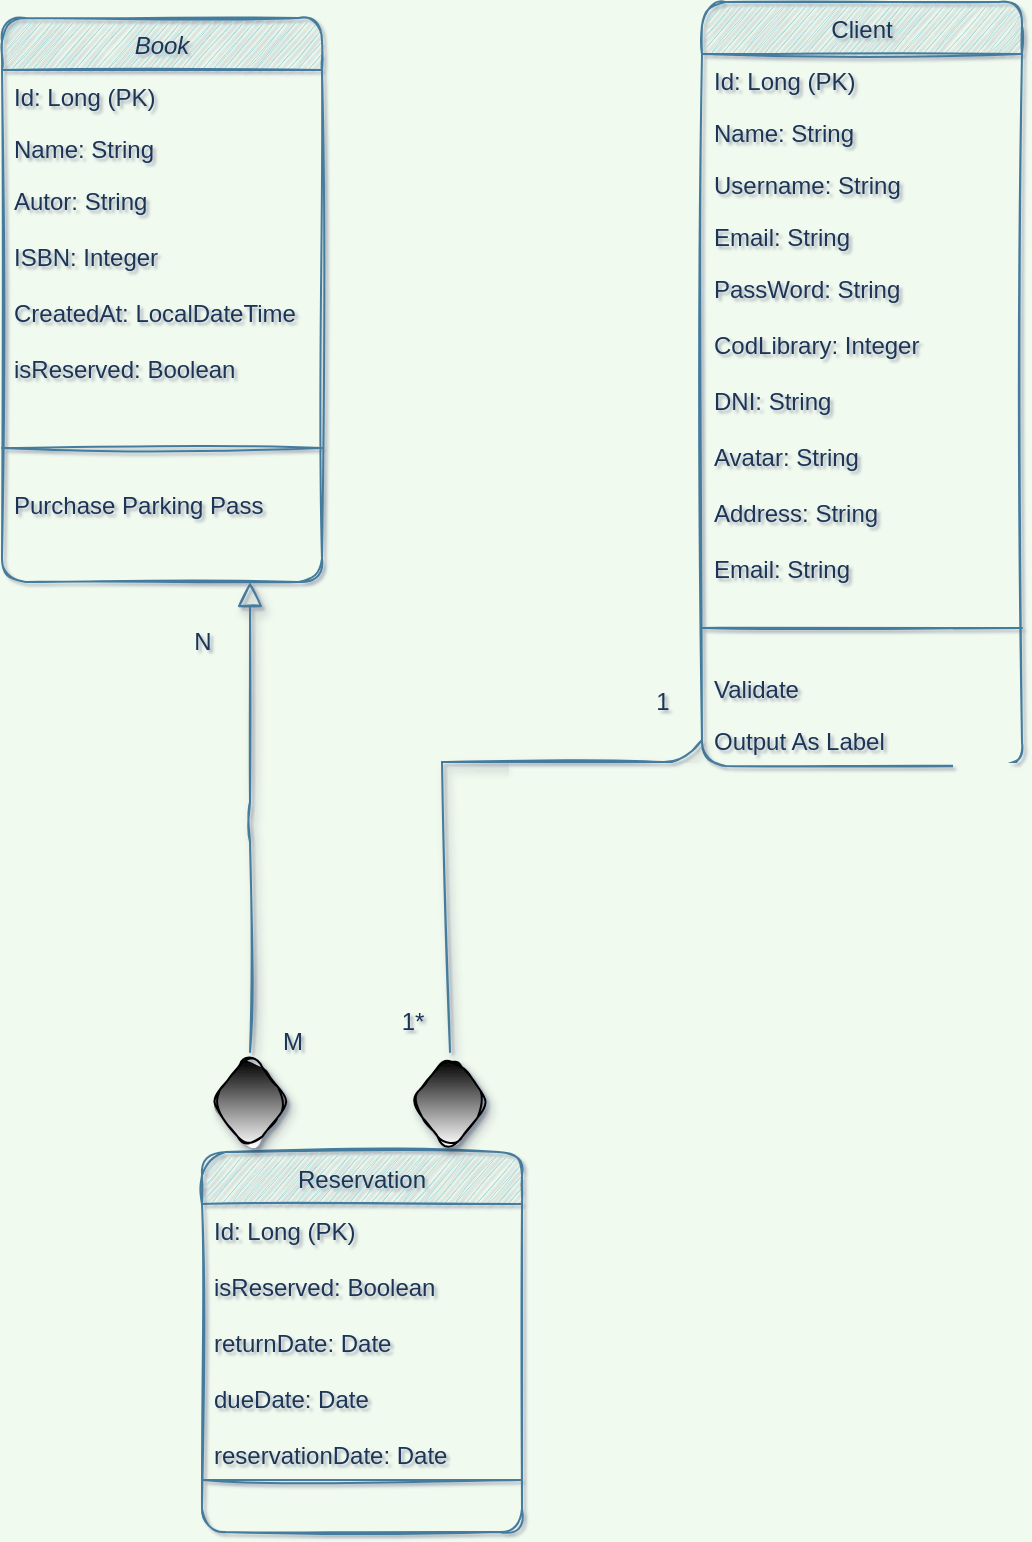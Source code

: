 <mxfile version="16.5.1" type="device"><diagram id="C5RBs43oDa-KdzZeNtuy" name="Page-1"><mxGraphModel dx="1102" dy="865" grid="1" gridSize="10" guides="1" tooltips="1" connect="1" arrows="1" fold="1" page="1" pageScale="1" pageWidth="827" pageHeight="1169" background="#F1FAEE" math="0" shadow="1"><root><mxCell id="WIyWlLk6GJQsqaUBKTNV-0"/><mxCell id="WIyWlLk6GJQsqaUBKTNV-1" parent="WIyWlLk6GJQsqaUBKTNV-0"/><mxCell id="zkfFHV4jXpPFQw0GAbJ--0" value="Book" style="swimlane;fontStyle=2;align=center;verticalAlign=top;childLayout=stackLayout;horizontal=1;startSize=26;horizontalStack=0;resizeParent=1;resizeLast=0;collapsible=1;marginBottom=0;rounded=1;shadow=0;strokeWidth=1;fillColor=#A8DADC;strokeColor=#457B9D;fontColor=#1D3557;sketch=1;" parent="WIyWlLk6GJQsqaUBKTNV-1" vertex="1"><mxGeometry x="210" y="8" width="160" height="282" as="geometry"><mxRectangle x="230" y="140" width="160" height="26" as="alternateBounds"/></mxGeometry></mxCell><mxCell id="zkfFHV4jXpPFQw0GAbJ--1" value="Id: Long (PK)" style="text;align=left;verticalAlign=top;spacingLeft=4;spacingRight=4;overflow=hidden;rotatable=0;points=[[0,0.5],[1,0.5]];portConstraint=eastwest;fontColor=#1D3557;sketch=1;rounded=1;" parent="zkfFHV4jXpPFQw0GAbJ--0" vertex="1"><mxGeometry y="26" width="160" height="26" as="geometry"/></mxCell><mxCell id="zkfFHV4jXpPFQw0GAbJ--2" value="Name: String" style="text;align=left;verticalAlign=top;spacingLeft=4;spacingRight=4;overflow=hidden;rotatable=0;points=[[0,0.5],[1,0.5]];portConstraint=eastwest;rounded=1;shadow=0;html=0;fontColor=#1D3557;sketch=1;" parent="zkfFHV4jXpPFQw0GAbJ--0" vertex="1"><mxGeometry y="52" width="160" height="26" as="geometry"/></mxCell><mxCell id="zkfFHV4jXpPFQw0GAbJ--3" value="Autor: String&#10;&#10;ISBN: Integer&#10;&#10;CreatedAt: LocalDateTime&#10;&#10;isReserved: Boolean&#10;" style="text;align=left;verticalAlign=top;spacingLeft=4;spacingRight=4;overflow=hidden;rotatable=0;points=[[0,0.5],[1,0.5]];portConstraint=eastwest;rounded=1;shadow=0;html=0;fontColor=#1D3557;sketch=1;" parent="zkfFHV4jXpPFQw0GAbJ--0" vertex="1"><mxGeometry y="78" width="160" height="122" as="geometry"/></mxCell><mxCell id="zkfFHV4jXpPFQw0GAbJ--4" value="" style="line;html=1;strokeWidth=1;align=left;verticalAlign=middle;spacingTop=-1;spacingLeft=3;spacingRight=3;rotatable=0;labelPosition=right;points=[];portConstraint=eastwest;fillColor=#A8DADC;strokeColor=#457B9D;fontColor=#1D3557;labelBackgroundColor=#F1FAEE;sketch=1;rounded=1;" parent="zkfFHV4jXpPFQw0GAbJ--0" vertex="1"><mxGeometry y="200" width="160" height="30" as="geometry"/></mxCell><mxCell id="zkfFHV4jXpPFQw0GAbJ--5" value="Purchase Parking Pass" style="text;align=left;verticalAlign=top;spacingLeft=4;spacingRight=4;overflow=hidden;rotatable=0;points=[[0,0.5],[1,0.5]];portConstraint=eastwest;fontColor=#1D3557;sketch=1;rounded=1;" parent="zkfFHV4jXpPFQw0GAbJ--0" vertex="1"><mxGeometry y="230" width="160" height="52" as="geometry"/></mxCell><mxCell id="zkfFHV4jXpPFQw0GAbJ--13" value="Reservation&#10;" style="swimlane;fontStyle=0;align=center;verticalAlign=top;childLayout=stackLayout;horizontal=1;startSize=26;horizontalStack=0;resizeParent=1;resizeLast=0;collapsible=1;marginBottom=0;rounded=1;shadow=0;strokeWidth=1;fillColor=#A8DADC;strokeColor=#457B9D;fontColor=#1D3557;sketch=1;" parent="WIyWlLk6GJQsqaUBKTNV-1" vertex="1"><mxGeometry x="310" y="575" width="160" height="190" as="geometry"><mxRectangle x="340" y="380" width="170" height="26" as="alternateBounds"/></mxGeometry></mxCell><mxCell id="zkfFHV4jXpPFQw0GAbJ--14" value="Id: Long (PK)&#10;&#10;isReserved: Boolean&#10;&#10;returnDate: Date&#10;&#10;dueDate: Date&#10;&#10;reservationDate: Date" style="text;align=left;verticalAlign=top;spacingLeft=4;spacingRight=4;overflow=hidden;rotatable=0;points=[[0,0.5],[1,0.5]];portConstraint=eastwest;fontColor=#1D3557;sketch=1;rounded=1;" parent="zkfFHV4jXpPFQw0GAbJ--13" vertex="1"><mxGeometry y="26" width="160" height="134" as="geometry"/></mxCell><mxCell id="zkfFHV4jXpPFQw0GAbJ--15" value="" style="line;html=1;strokeWidth=1;align=left;verticalAlign=middle;spacingTop=-1;spacingLeft=3;spacingRight=3;rotatable=0;labelPosition=right;points=[];portConstraint=eastwest;fillColor=#A8DADC;strokeColor=#457B9D;fontColor=#1D3557;labelBackgroundColor=#F1FAEE;sketch=1;rounded=1;" parent="zkfFHV4jXpPFQw0GAbJ--13" vertex="1"><mxGeometry y="160" width="160" height="8" as="geometry"/></mxCell><mxCell id="zkfFHV4jXpPFQw0GAbJ--16" value="" style="endArrow=block;endSize=10;endFill=0;shadow=1;strokeWidth=1;rounded=1;edgeStyle=elbowEdgeStyle;elbow=vertical;strokeColor=#457B9D;fontColor=#1D3557;labelBackgroundColor=#F1FAEE;sketch=1;startArrow=none;" parent="WIyWlLk6GJQsqaUBKTNV-1" source="dvve5wBg9tJH1e_ybyXD-13" target="zkfFHV4jXpPFQw0GAbJ--0" edge="1"><mxGeometry width="160" relative="1" as="geometry"><mxPoint x="210" y="373" as="sourcePoint"/><mxPoint x="310" y="271" as="targetPoint"/><Array as="points"><mxPoint x="334" y="410"/></Array></mxGeometry></mxCell><mxCell id="zkfFHV4jXpPFQw0GAbJ--17" value="Client" style="swimlane;fontStyle=0;align=center;verticalAlign=top;childLayout=stackLayout;horizontal=1;startSize=26;horizontalStack=0;resizeParent=1;resizeLast=0;collapsible=1;marginBottom=0;rounded=1;shadow=0;strokeWidth=1;fillColor=#A8DADC;strokeColor=#457B9D;fontColor=#1D3557;sketch=1;" parent="WIyWlLk6GJQsqaUBKTNV-1" vertex="1"><mxGeometry x="560" width="160" height="382" as="geometry"><mxRectangle x="550" y="140" width="160" height="26" as="alternateBounds"/></mxGeometry></mxCell><mxCell id="zkfFHV4jXpPFQw0GAbJ--18" value="Id: Long (PK)&#10;" style="text;align=left;verticalAlign=top;spacingLeft=4;spacingRight=4;overflow=hidden;rotatable=0;points=[[0,0.5],[1,0.5]];portConstraint=eastwest;fontColor=#1D3557;sketch=1;rounded=1;" parent="zkfFHV4jXpPFQw0GAbJ--17" vertex="1"><mxGeometry y="26" width="160" height="26" as="geometry"/></mxCell><mxCell id="zkfFHV4jXpPFQw0GAbJ--19" value="Name: String" style="text;align=left;verticalAlign=top;spacingLeft=4;spacingRight=4;overflow=hidden;rotatable=0;points=[[0,0.5],[1,0.5]];portConstraint=eastwest;rounded=1;shadow=0;html=0;fontColor=#1D3557;sketch=1;" parent="zkfFHV4jXpPFQw0GAbJ--17" vertex="1"><mxGeometry y="52" width="160" height="26" as="geometry"/></mxCell><mxCell id="zkfFHV4jXpPFQw0GAbJ--20" value="Username: String" style="text;align=left;verticalAlign=top;spacingLeft=4;spacingRight=4;overflow=hidden;rotatable=0;points=[[0,0.5],[1,0.5]];portConstraint=eastwest;rounded=1;shadow=0;html=0;fontColor=#1D3557;sketch=1;" parent="zkfFHV4jXpPFQw0GAbJ--17" vertex="1"><mxGeometry y="78" width="160" height="26" as="geometry"/></mxCell><mxCell id="zkfFHV4jXpPFQw0GAbJ--21" value="Email: String" style="text;align=left;verticalAlign=top;spacingLeft=4;spacingRight=4;overflow=hidden;rotatable=0;points=[[0,0.5],[1,0.5]];portConstraint=eastwest;rounded=1;shadow=0;html=0;fontColor=#1D3557;sketch=1;" parent="zkfFHV4jXpPFQw0GAbJ--17" vertex="1"><mxGeometry y="104" width="160" height="26" as="geometry"/></mxCell><mxCell id="zkfFHV4jXpPFQw0GAbJ--22" value="PassWord: String&#10;&#10;CodLibrary: Integer&#10;&#10;DNI: String&#10;&#10;Avatar: String&#10;&#10;Address: String" style="text;align=left;verticalAlign=top;spacingLeft=4;spacingRight=4;overflow=hidden;rotatable=0;points=[[0,0.5],[1,0.5]];portConstraint=eastwest;rounded=1;shadow=0;html=0;fontColor=#1D3557;sketch=1;" parent="zkfFHV4jXpPFQw0GAbJ--17" vertex="1"><mxGeometry y="130" width="160" height="140" as="geometry"/></mxCell><mxCell id="dvve5wBg9tJH1e_ybyXD-0" value="Email: String" style="text;align=left;verticalAlign=top;spacingLeft=4;spacingRight=4;overflow=hidden;rotatable=0;points=[[0,0.5],[1,0.5]];portConstraint=eastwest;rounded=1;shadow=0;html=0;fontColor=#1D3557;sketch=1;" vertex="1" parent="zkfFHV4jXpPFQw0GAbJ--17"><mxGeometry y="270" width="160" height="26" as="geometry"/></mxCell><mxCell id="zkfFHV4jXpPFQw0GAbJ--23" value="" style="line;html=1;strokeWidth=1;align=left;verticalAlign=middle;spacingTop=-1;spacingLeft=3;spacingRight=3;rotatable=0;labelPosition=right;points=[];portConstraint=eastwest;fillColor=#A8DADC;strokeColor=#457B9D;fontColor=#1D3557;labelBackgroundColor=#F1FAEE;sketch=1;rounded=1;" parent="zkfFHV4jXpPFQw0GAbJ--17" vertex="1"><mxGeometry y="296" width="160" height="34" as="geometry"/></mxCell><mxCell id="zkfFHV4jXpPFQw0GAbJ--24" value="Validate" style="text;align=left;verticalAlign=top;spacingLeft=4;spacingRight=4;overflow=hidden;rotatable=0;points=[[0,0.5],[1,0.5]];portConstraint=eastwest;fontColor=#1D3557;sketch=1;rounded=1;" parent="zkfFHV4jXpPFQw0GAbJ--17" vertex="1"><mxGeometry y="330" width="160" height="26" as="geometry"/></mxCell><mxCell id="zkfFHV4jXpPFQw0GAbJ--25" value="Output As Label" style="text;align=left;verticalAlign=top;spacingLeft=4;spacingRight=4;overflow=hidden;rotatable=0;points=[[0,0.5],[1,0.5]];portConstraint=eastwest;fontColor=#1D3557;sketch=1;rounded=1;" parent="zkfFHV4jXpPFQw0GAbJ--17" vertex="1"><mxGeometry y="356" width="160" height="26" as="geometry"/></mxCell><mxCell id="dvve5wBg9tJH1e_ybyXD-2" value="N" style="text;html=1;align=center;verticalAlign=middle;resizable=0;points=[];autosize=1;strokeColor=none;fillColor=none;fontColor=#1D3557;" vertex="1" parent="WIyWlLk6GJQsqaUBKTNV-1"><mxGeometry x="300" y="310" width="20" height="20" as="geometry"/></mxCell><mxCell id="dvve5wBg9tJH1e_ybyXD-3" value="M" style="text;html=1;align=center;verticalAlign=middle;resizable=0;points=[];autosize=1;strokeColor=none;fillColor=none;fontColor=#1D3557;" vertex="1" parent="WIyWlLk6GJQsqaUBKTNV-1"><mxGeometry x="340" y="510" width="30" height="20" as="geometry"/></mxCell><mxCell id="dvve5wBg9tJH1e_ybyXD-10" value="" style="endArrow=none;html=1;rounded=1;shadow=1;sketch=1;fontColor=#1D3557;strokeColor=#457B9D;fillColor=#A8DADC;entryX=0;entryY=0.5;entryDx=0;entryDy=0;" edge="1" parent="WIyWlLk6GJQsqaUBKTNV-1" target="zkfFHV4jXpPFQw0GAbJ--25"><mxGeometry width="50" height="50" relative="1" as="geometry"><mxPoint x="430" y="380" as="sourcePoint"/><mxPoint x="470" y="330" as="targetPoint"/><Array as="points"><mxPoint x="550" y="380"/></Array></mxGeometry></mxCell><mxCell id="dvve5wBg9tJH1e_ybyXD-11" value="1*" style="text;html=1;align=center;verticalAlign=middle;resizable=0;points=[];autosize=1;strokeColor=none;fillColor=none;fontColor=#1D3557;" vertex="1" parent="WIyWlLk6GJQsqaUBKTNV-1"><mxGeometry x="400" y="500" width="30" height="20" as="geometry"/></mxCell><mxCell id="dvve5wBg9tJH1e_ybyXD-12" value="1" style="text;html=1;align=center;verticalAlign=middle;resizable=0;points=[];autosize=1;strokeColor=none;fillColor=none;fontColor=#1D3557;" vertex="1" parent="WIyWlLk6GJQsqaUBKTNV-1"><mxGeometry x="530" y="340" width="20" height="20" as="geometry"/></mxCell><mxCell id="dvve5wBg9tJH1e_ybyXD-13" value="" style="rhombus;whiteSpace=wrap;html=1;rounded=1;sketch=1;fontColor=#000000;strokeColor=#000000;fillColor=#000000;shadow=1;labelBackgroundColor=#000000;labelBorderColor=default;gradientColor=#ffffff;" vertex="1" parent="WIyWlLk6GJQsqaUBKTNV-1"><mxGeometry x="314" y="525" width="40" height="50" as="geometry"/></mxCell><mxCell id="dvve5wBg9tJH1e_ybyXD-14" value="" style="endArrow=none;endSize=10;endFill=0;shadow=1;strokeWidth=1;rounded=1;edgeStyle=elbowEdgeStyle;elbow=vertical;strokeColor=#457B9D;fontColor=#1D3557;labelBackgroundColor=#F1FAEE;sketch=1;" edge="1" parent="WIyWlLk6GJQsqaUBKTNV-1" source="zkfFHV4jXpPFQw0GAbJ--13" target="dvve5wBg9tJH1e_ybyXD-13"><mxGeometry width="160" relative="1" as="geometry"><mxPoint x="334" y="570" as="sourcePoint"/><mxPoint x="290" y="290" as="targetPoint"/></mxGeometry></mxCell><mxCell id="dvve5wBg9tJH1e_ybyXD-15" value="" style="rhombus;whiteSpace=wrap;html=1;rounded=1;sketch=1;fontColor=#000000;strokeColor=#000000;fillColor=#000000;shadow=1;labelBackgroundColor=#000000;labelBorderColor=default;gradientColor=#ffffff;" vertex="1" parent="WIyWlLk6GJQsqaUBKTNV-1"><mxGeometry x="414" y="525" width="40" height="50" as="geometry"/></mxCell><mxCell id="dvve5wBg9tJH1e_ybyXD-19" value="" style="endArrow=none;html=1;rounded=1;shadow=1;sketch=1;fontColor=#000000;strokeColor=#457B9D;fillColor=#A8DADC;exitX=0.5;exitY=0;exitDx=0;exitDy=0;" edge="1" parent="WIyWlLk6GJQsqaUBKTNV-1" source="dvve5wBg9tJH1e_ybyXD-15"><mxGeometry width="50" height="50" relative="1" as="geometry"><mxPoint x="430" y="520" as="sourcePoint"/><mxPoint x="430" y="380" as="targetPoint"/></mxGeometry></mxCell></root></mxGraphModel></diagram></mxfile>